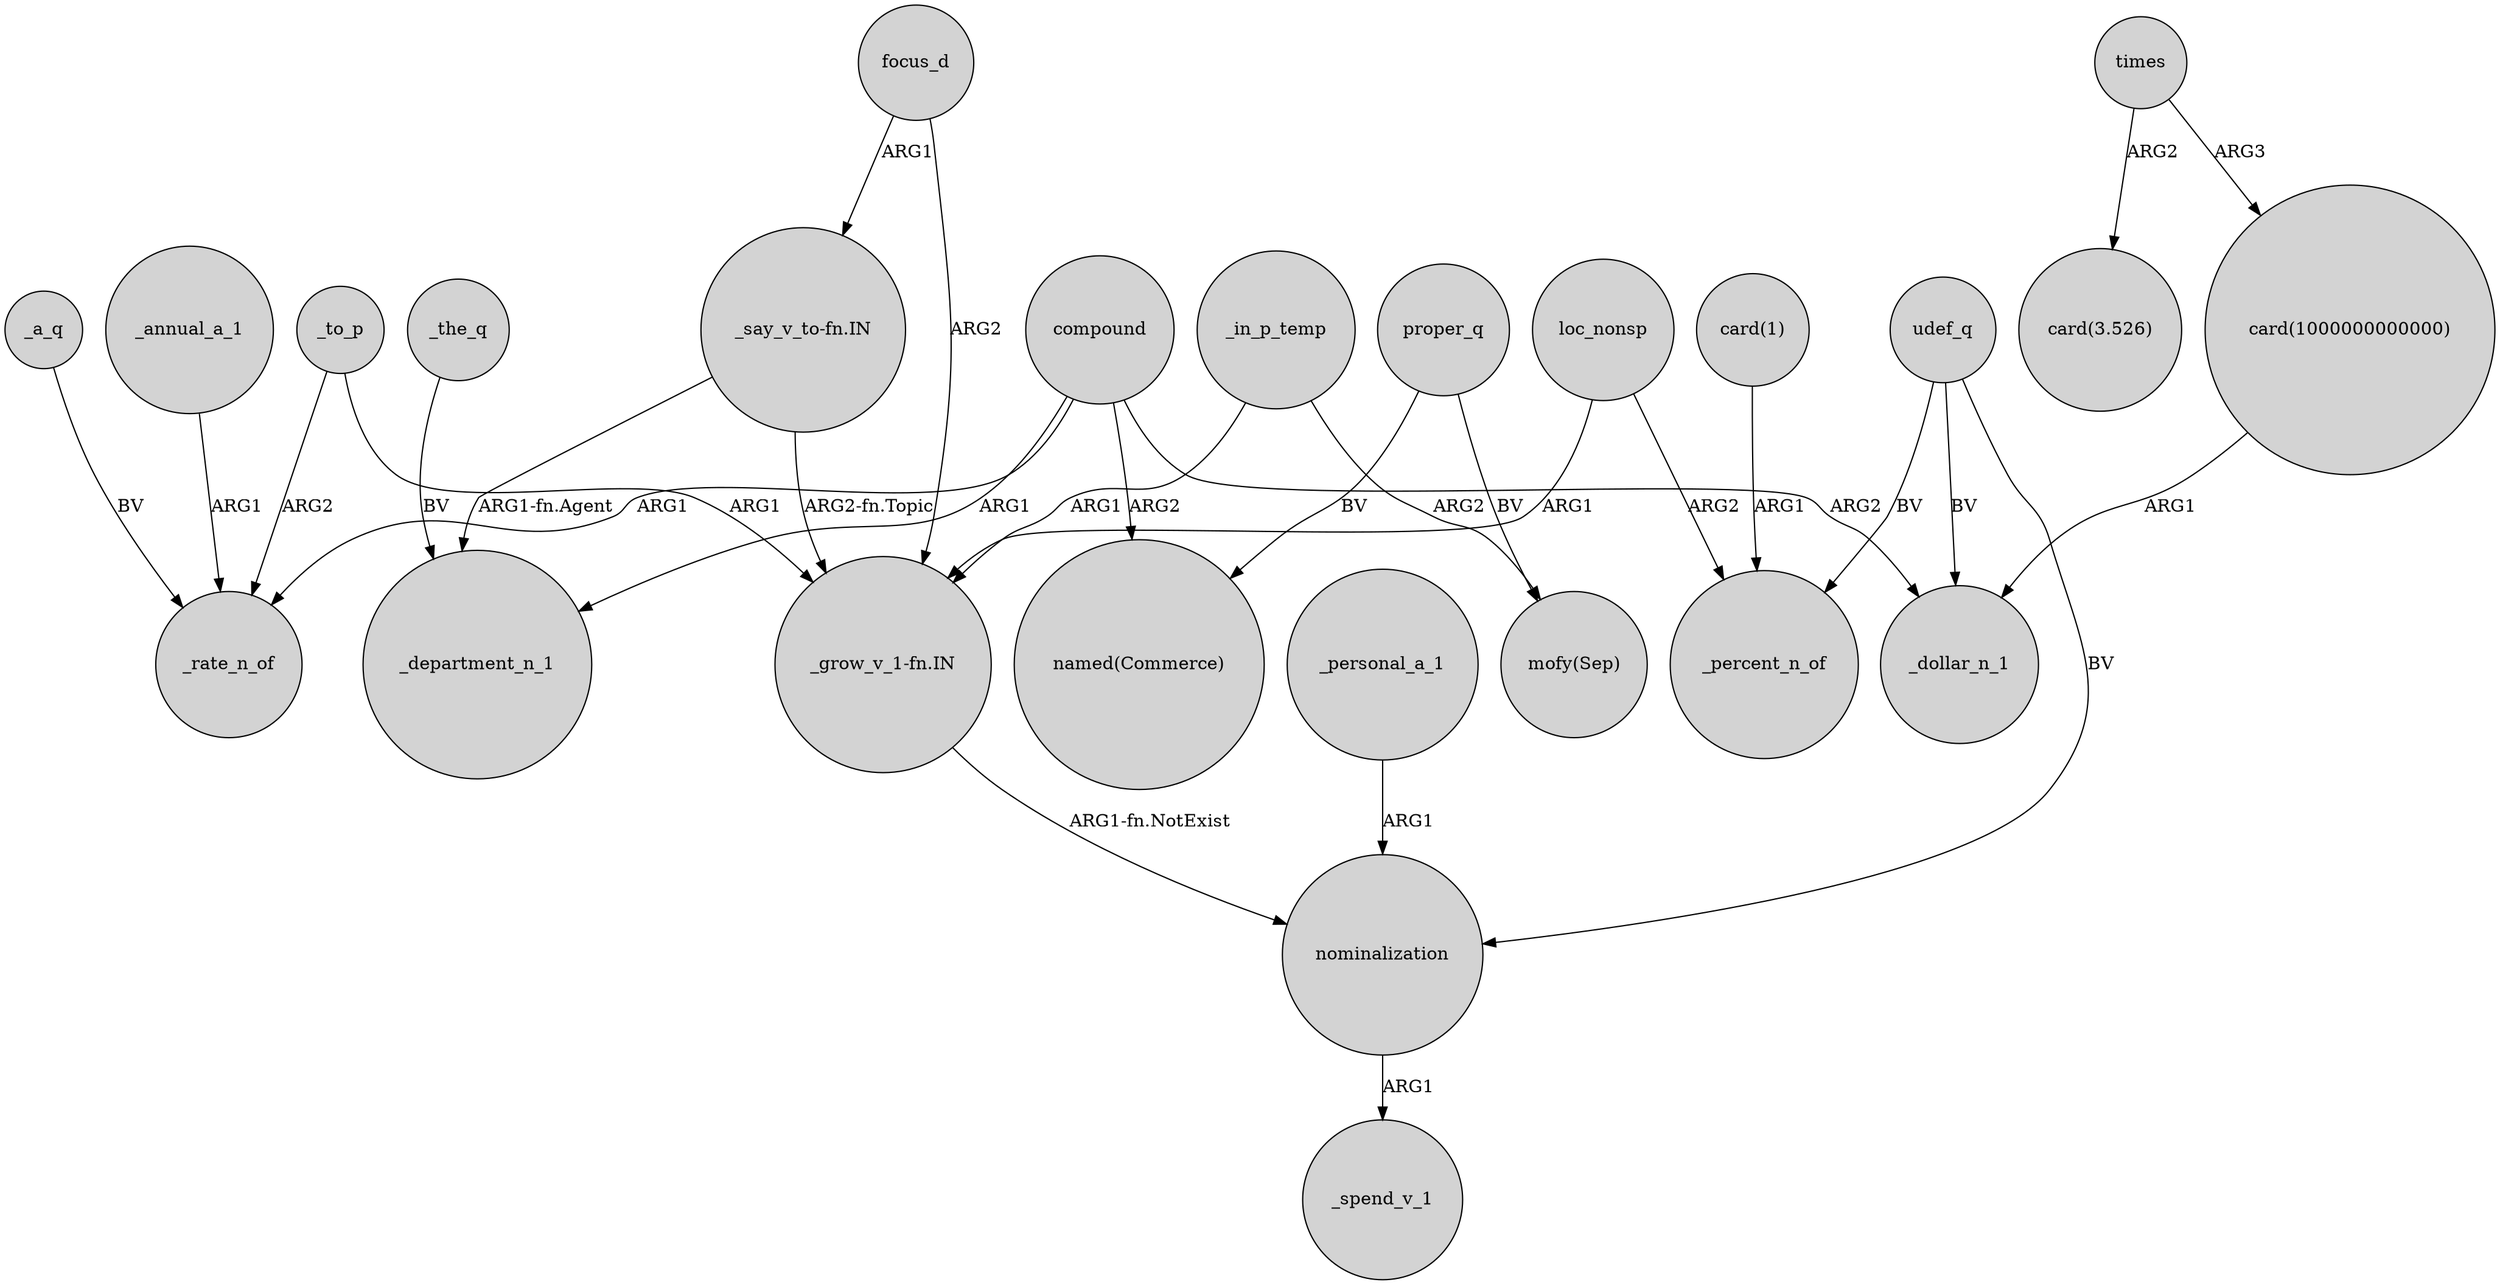 digraph {
	node [shape=circle style=filled]
	"_say_v_to-fn.IN" -> _department_n_1 [label="ARG1-fn.Agent"]
	focus_d -> "_grow_v_1-fn.IN" [label=ARG2]
	"card(1)" -> _percent_n_of [label=ARG1]
	nominalization -> _spend_v_1 [label=ARG1]
	"_grow_v_1-fn.IN" -> nominalization [label="ARG1-fn.NotExist"]
	compound -> _rate_n_of [label=ARG1]
	compound -> _department_n_1 [label=ARG1]
	_in_p_temp -> "_grow_v_1-fn.IN" [label=ARG1]
	proper_q -> "mofy(Sep)" [label=BV]
	_a_q -> _rate_n_of [label=BV]
	"card(1000000000000)" -> _dollar_n_1 [label=ARG1]
	_the_q -> _department_n_1 [label=BV]
	times -> "card(1000000000000)" [label=ARG3]
	loc_nonsp -> _percent_n_of [label=ARG2]
	loc_nonsp -> "_grow_v_1-fn.IN" [label=ARG1]
	_to_p -> "_grow_v_1-fn.IN" [label=ARG1]
	times -> "card(3.526)" [label=ARG2]
	udef_q -> nominalization [label=BV]
	_annual_a_1 -> _rate_n_of [label=ARG1]
	proper_q -> "named(Commerce)" [label=BV]
	udef_q -> _percent_n_of [label=BV]
	_personal_a_1 -> nominalization [label=ARG1]
	compound -> _dollar_n_1 [label=ARG2]
	_in_p_temp -> "mofy(Sep)" [label=ARG2]
	"_say_v_to-fn.IN" -> "_grow_v_1-fn.IN" [label="ARG2-fn.Topic"]
	_to_p -> _rate_n_of [label=ARG2]
	udef_q -> _dollar_n_1 [label=BV]
	focus_d -> "_say_v_to-fn.IN" [label=ARG1]
	compound -> "named(Commerce)" [label=ARG2]
}
